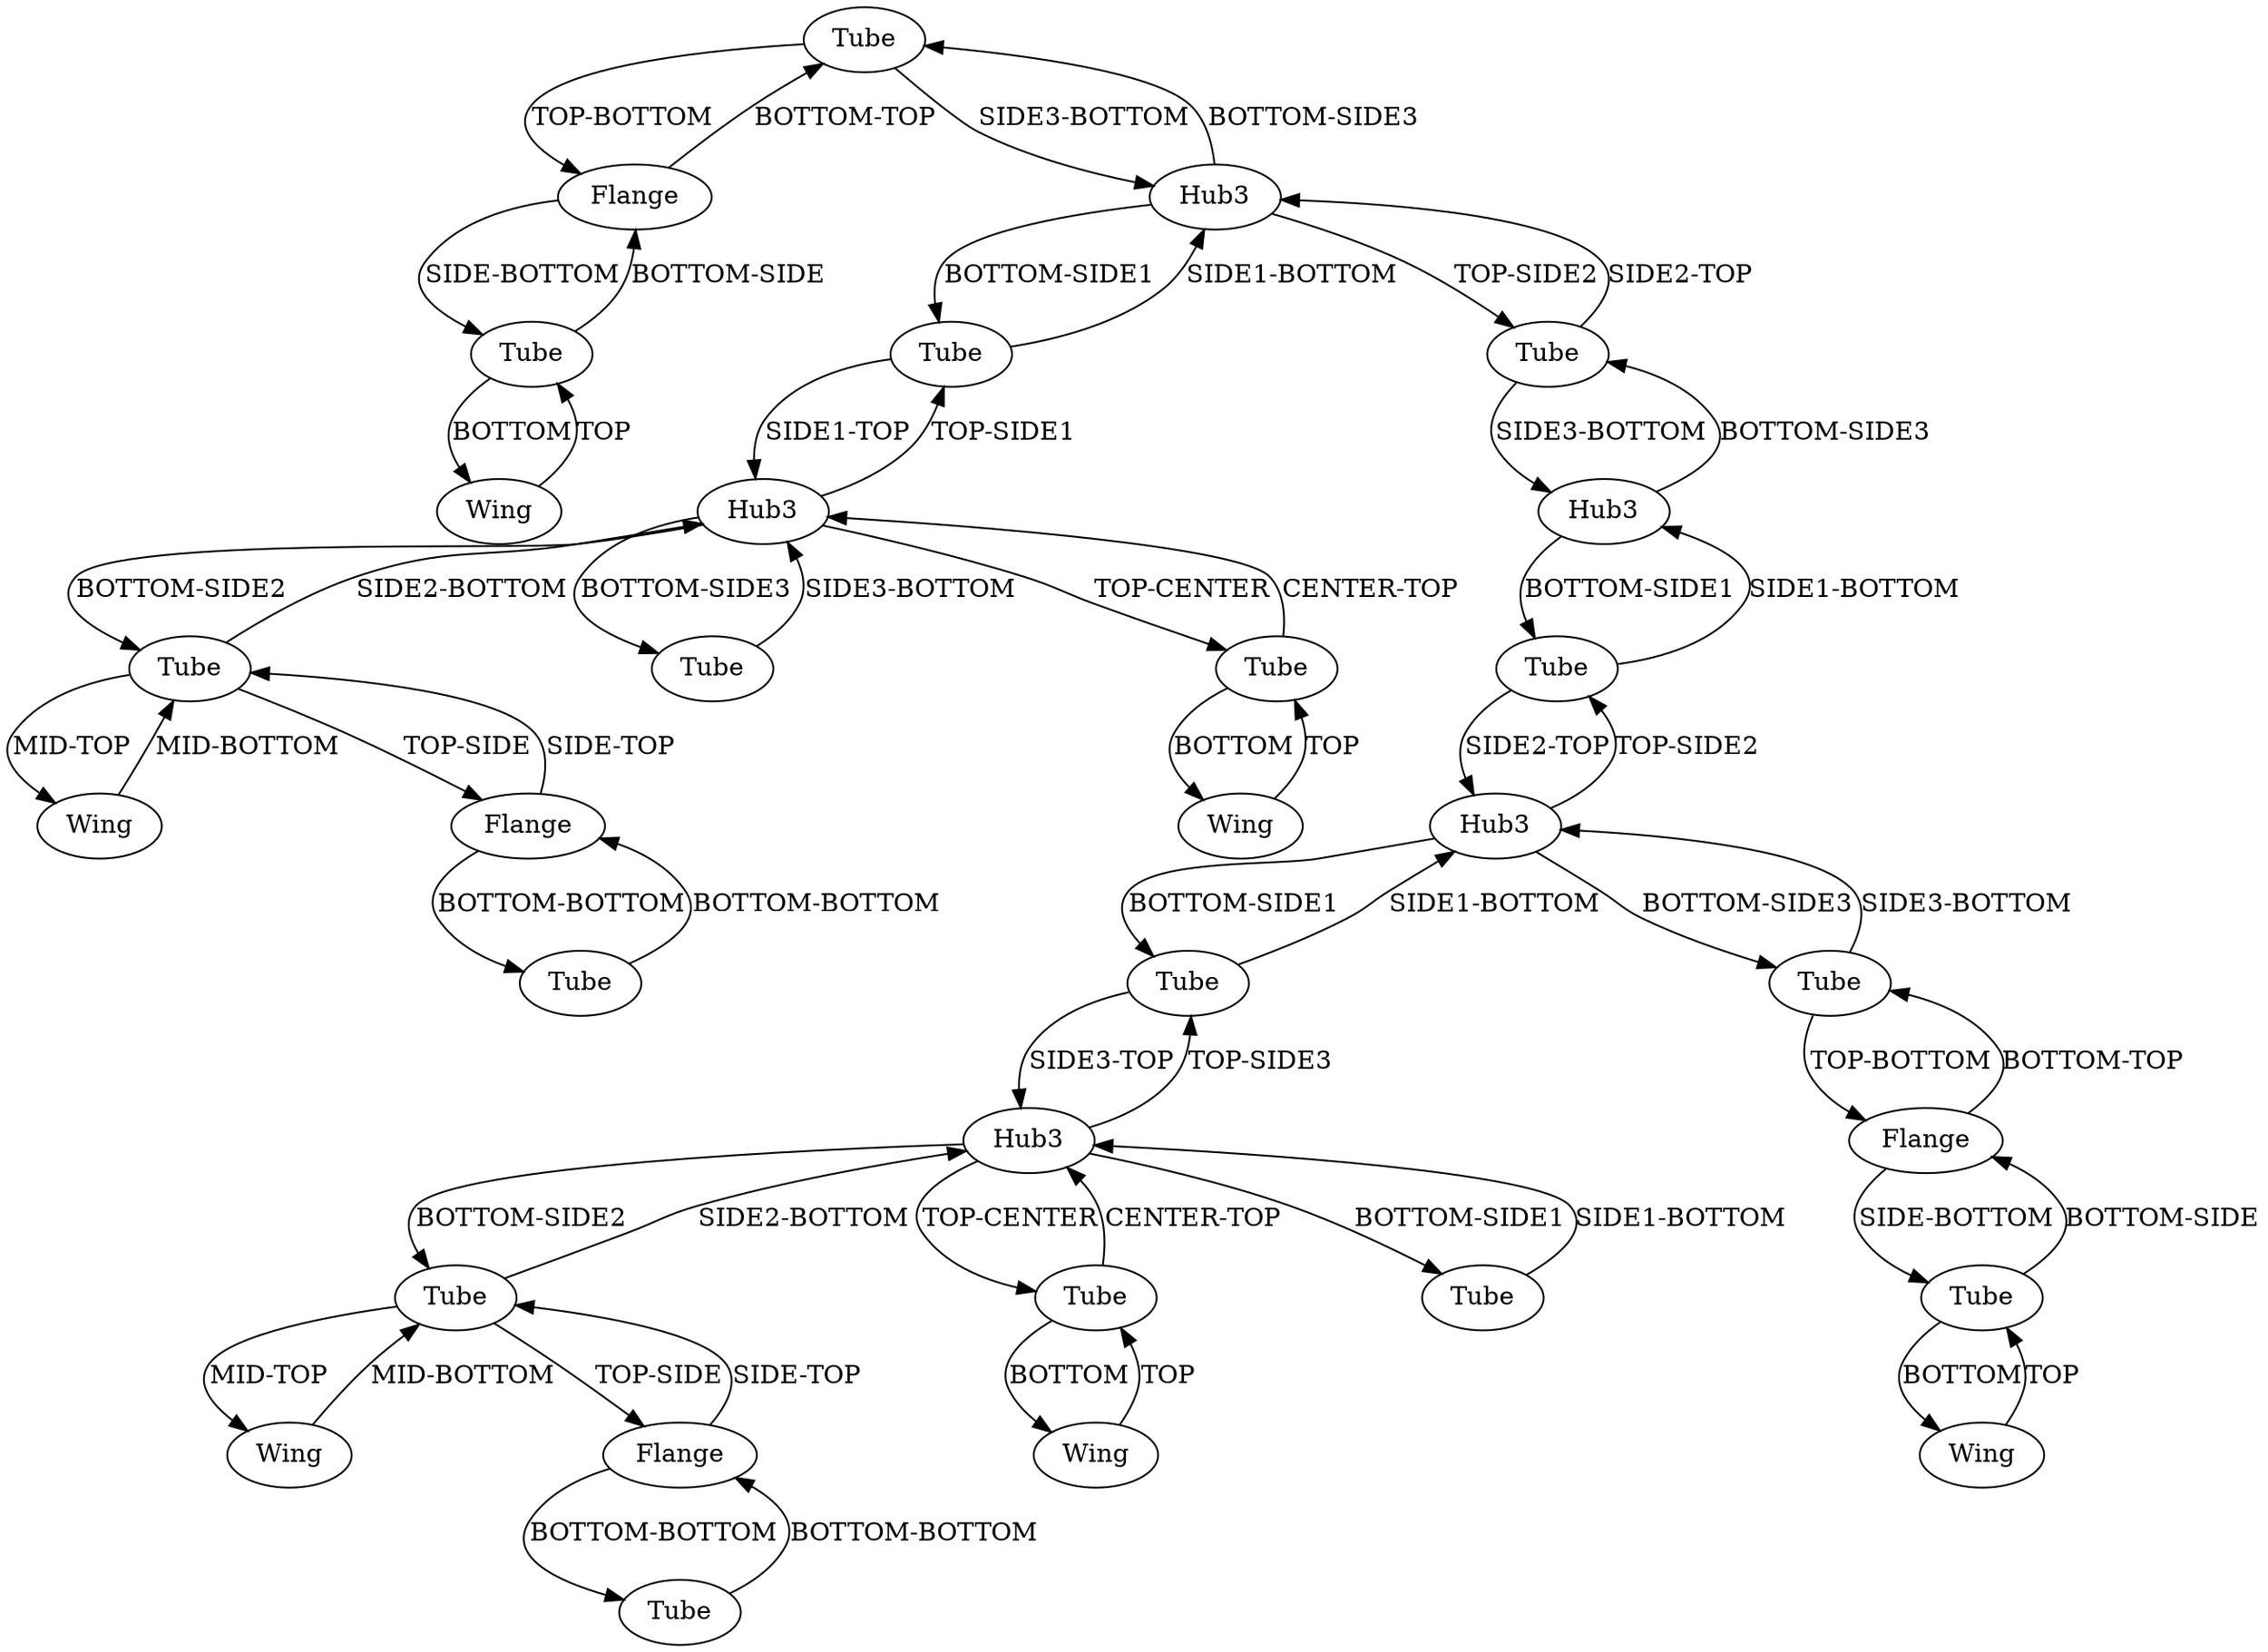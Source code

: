 /* Created by igraph 0.10.2 */
digraph {
  0 [
    instance=Tube_instance_1
    label=Tube
  ];
  1 [
    instance=Wing_instance_1
    label=Wing
  ];
  2 [
    instance=Tube_instance_2
    label=Tube
  ];
  3 [
    instance=Tube_instance_3
    label=Tube
  ];
  4 [
    instance=Wing_instance_2
    label=Wing
  ];
  5 [
    instance=Tube_instance_4
    label=Tube
  ];
  6 [
    instance=Flange_instance_1
    label=Flange
  ];
  7 [
    instance=Flange_instance_2
    label=Flange
  ];
  8 [
    instance=Tube_instance_5
    label=Tube
  ];
  9 [
    instance=Tube_instance_6
    label=Tube
  ];
  10 [
    instance=Hub3_instance_1
    label=Hub3
  ];
  11 [
    instance=Wing_instance_3
    label=Wing
  ];
  12 [
    instance=Hub3_instance_2
    label=Hub3
  ];
  13 [
    instance=Wing_instance_4
    label=Wing
  ];
  14 [
    instance=Flange_instance_3
    label=Flange
  ];
  15 [
    instance=Tube_instance_7
    label=Tube
  ];
  16 [
    instance=Tube_instance_8
    label=Tube
  ];
  17 [
    instance=Tube_instance_9
    label=Tube
  ];
  18 [
    instance=Tube_instance_10
    label=Tube
  ];
  19 [
    instance=Hub3_instance_3
    label=Hub3
  ];
  20 [
    instance=Tube_instance_11
    label=Tube
  ];
  21 [
    instance=Tube_instance_12
    label=Tube
  ];
  22 [
    instance=Tube_instance_13
    label=Tube
  ];
  23 [
    instance=Tube_instance_14
    label=Tube
  ];
  24 [
    instance=Wing_instance_5
    label=Wing
  ];
  25 [
    instance=Hub3_instance_4
    label=Hub3
  ];
  26 [
    instance=Hub3_instance_5
    label=Hub3
  ];
  27 [
    instance=Flange_instance_4
    label=Flange
  ];
  28 [
    instance=Tube_instance_15
    label=Tube
  ];
  29 [
    instance=Tube_instance_16
    label=Tube
  ];
  30 [
    instance=Wing_instance_6
    label=Wing
  ];

  0 -> 12 [
    label="SIDE3-BOTTOM"
  ];
  0 -> 6 [
    label="TOP-BOTTOM"
  ];
  1 -> 29 [
    label=TOP
  ];
  2 -> 13 [
    label=BOTTOM
  ];
  2 -> 7 [
    label="BOTTOM-SIDE"
  ];
  3 -> 10 [
    label="SIDE3-TOP"
  ];
  3 -> 25 [
    label="SIDE1-BOTTOM"
  ];
  4 -> 8 [
    label="MID-BOTTOM"
  ];
  5 -> 12 [
    label="SIDE1-BOTTOM"
  ];
  5 -> 26 [
    label="SIDE1-TOP"
  ];
  6 -> 18 [
    label="SIDE-BOTTOM"
  ];
  6 -> 0 [
    label="BOTTOM-TOP"
  ];
  7 -> 2 [
    label="SIDE-BOTTOM"
  ];
  7 -> 28 [
    label="BOTTOM-TOP"
  ];
  8 -> 26 [
    label="SIDE2-BOTTOM"
  ];
  8 -> 14 [
    label="TOP-SIDE"
  ];
  8 -> 4 [
    label="MID-TOP"
  ];
  9 -> 27 [
    label="BOTTOM-BOTTOM"
  ];
  10 -> 17 [
    label="TOP-CENTER"
  ];
  10 -> 23 [
    label="BOTTOM-SIDE1"
  ];
  10 -> 3 [
    label="TOP-SIDE3"
  ];
  10 -> 16 [
    label="BOTTOM-SIDE2"
  ];
  11 -> 17 [
    label=TOP
  ];
  12 -> 5 [
    label="BOTTOM-SIDE1"
  ];
  12 -> 20 [
    label="TOP-SIDE2"
  ];
  12 -> 0 [
    label="BOTTOM-SIDE3"
  ];
  13 -> 2 [
    label=TOP
  ];
  14 -> 8 [
    label="SIDE-TOP"
  ];
  14 -> 22 [
    label="BOTTOM-BOTTOM"
  ];
  15 -> 19 [
    label="SIDE1-BOTTOM"
  ];
  15 -> 25 [
    label="SIDE2-TOP"
  ];
  16 -> 24 [
    label="MID-TOP"
  ];
  16 -> 10 [
    label="SIDE2-BOTTOM"
  ];
  16 -> 27 [
    label="TOP-SIDE"
  ];
  17 -> 11 [
    label=BOTTOM
  ];
  17 -> 10 [
    label="CENTER-TOP"
  ];
  18 -> 6 [
    label="BOTTOM-SIDE"
  ];
  18 -> 30 [
    label=BOTTOM
  ];
  19 -> 15 [
    label="BOTTOM-SIDE1"
  ];
  19 -> 20 [
    label="BOTTOM-SIDE3"
  ];
  20 -> 12 [
    label="SIDE2-TOP"
  ];
  20 -> 19 [
    label="SIDE3-BOTTOM"
  ];
  21 -> 26 [
    label="SIDE3-BOTTOM"
  ];
  22 -> 14 [
    label="BOTTOM-BOTTOM"
  ];
  23 -> 10 [
    label="SIDE1-BOTTOM"
  ];
  24 -> 16 [
    label="MID-BOTTOM"
  ];
  25 -> 28 [
    label="BOTTOM-SIDE3"
  ];
  25 -> 15 [
    label="TOP-SIDE2"
  ];
  25 -> 3 [
    label="BOTTOM-SIDE1"
  ];
  26 -> 5 [
    label="TOP-SIDE1"
  ];
  26 -> 29 [
    label="TOP-CENTER"
  ];
  26 -> 21 [
    label="BOTTOM-SIDE3"
  ];
  26 -> 8 [
    label="BOTTOM-SIDE2"
  ];
  27 -> 16 [
    label="SIDE-TOP"
  ];
  27 -> 9 [
    label="BOTTOM-BOTTOM"
  ];
  28 -> 7 [
    label="TOP-BOTTOM"
  ];
  28 -> 25 [
    label="SIDE3-BOTTOM"
  ];
  29 -> 1 [
    label=BOTTOM
  ];
  29 -> 26 [
    label="CENTER-TOP"
  ];
  30 -> 18 [
    label=TOP
  ];
}
